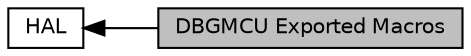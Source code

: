 digraph "DBGMCU Exported Macros"
{
  edge [fontname="Helvetica",fontsize="10",labelfontname="Helvetica",labelfontsize="10"];
  node [fontname="Helvetica",fontsize="10",shape=box];
  rankdir=LR;
  Node1 [label="DBGMCU Exported Macros",height=0.2,width=0.4,color="black", fillcolor="grey75", style="filled", fontcolor="black",tooltip=" "];
  Node2 [label="HAL",height=0.2,width=0.4,color="black", fillcolor="white", style="filled",URL="$group___h_a_l.html",tooltip="HAL module driver."];
  Node2->Node1 [shape=plaintext, dir="back", style="solid"];
}
